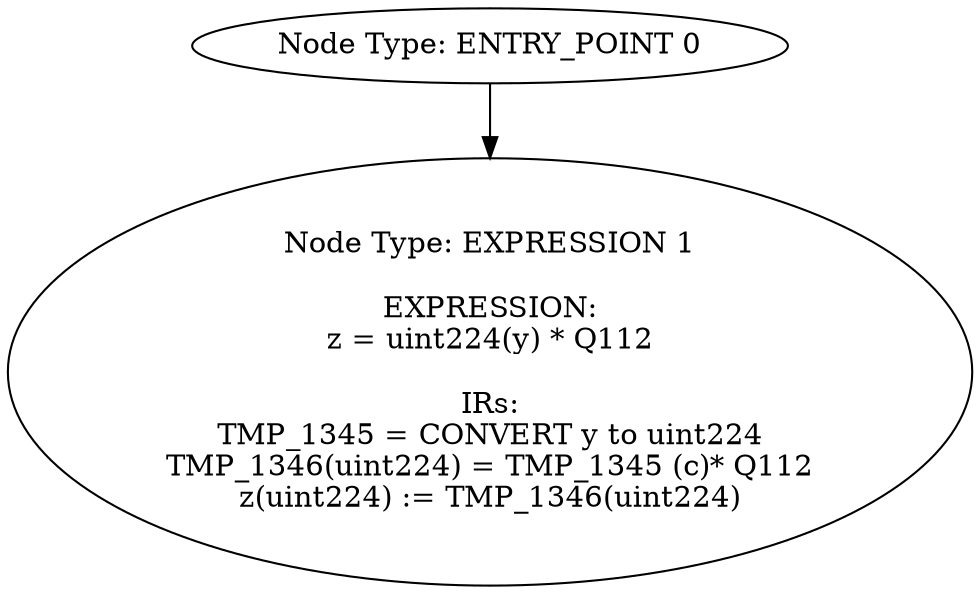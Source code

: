 digraph{
0[label="Node Type: ENTRY_POINT 0
"];
0->1;
1[label="Node Type: EXPRESSION 1

EXPRESSION:
z = uint224(y) * Q112

IRs:
TMP_1345 = CONVERT y to uint224
TMP_1346(uint224) = TMP_1345 (c)* Q112
z(uint224) := TMP_1346(uint224)"];
}
